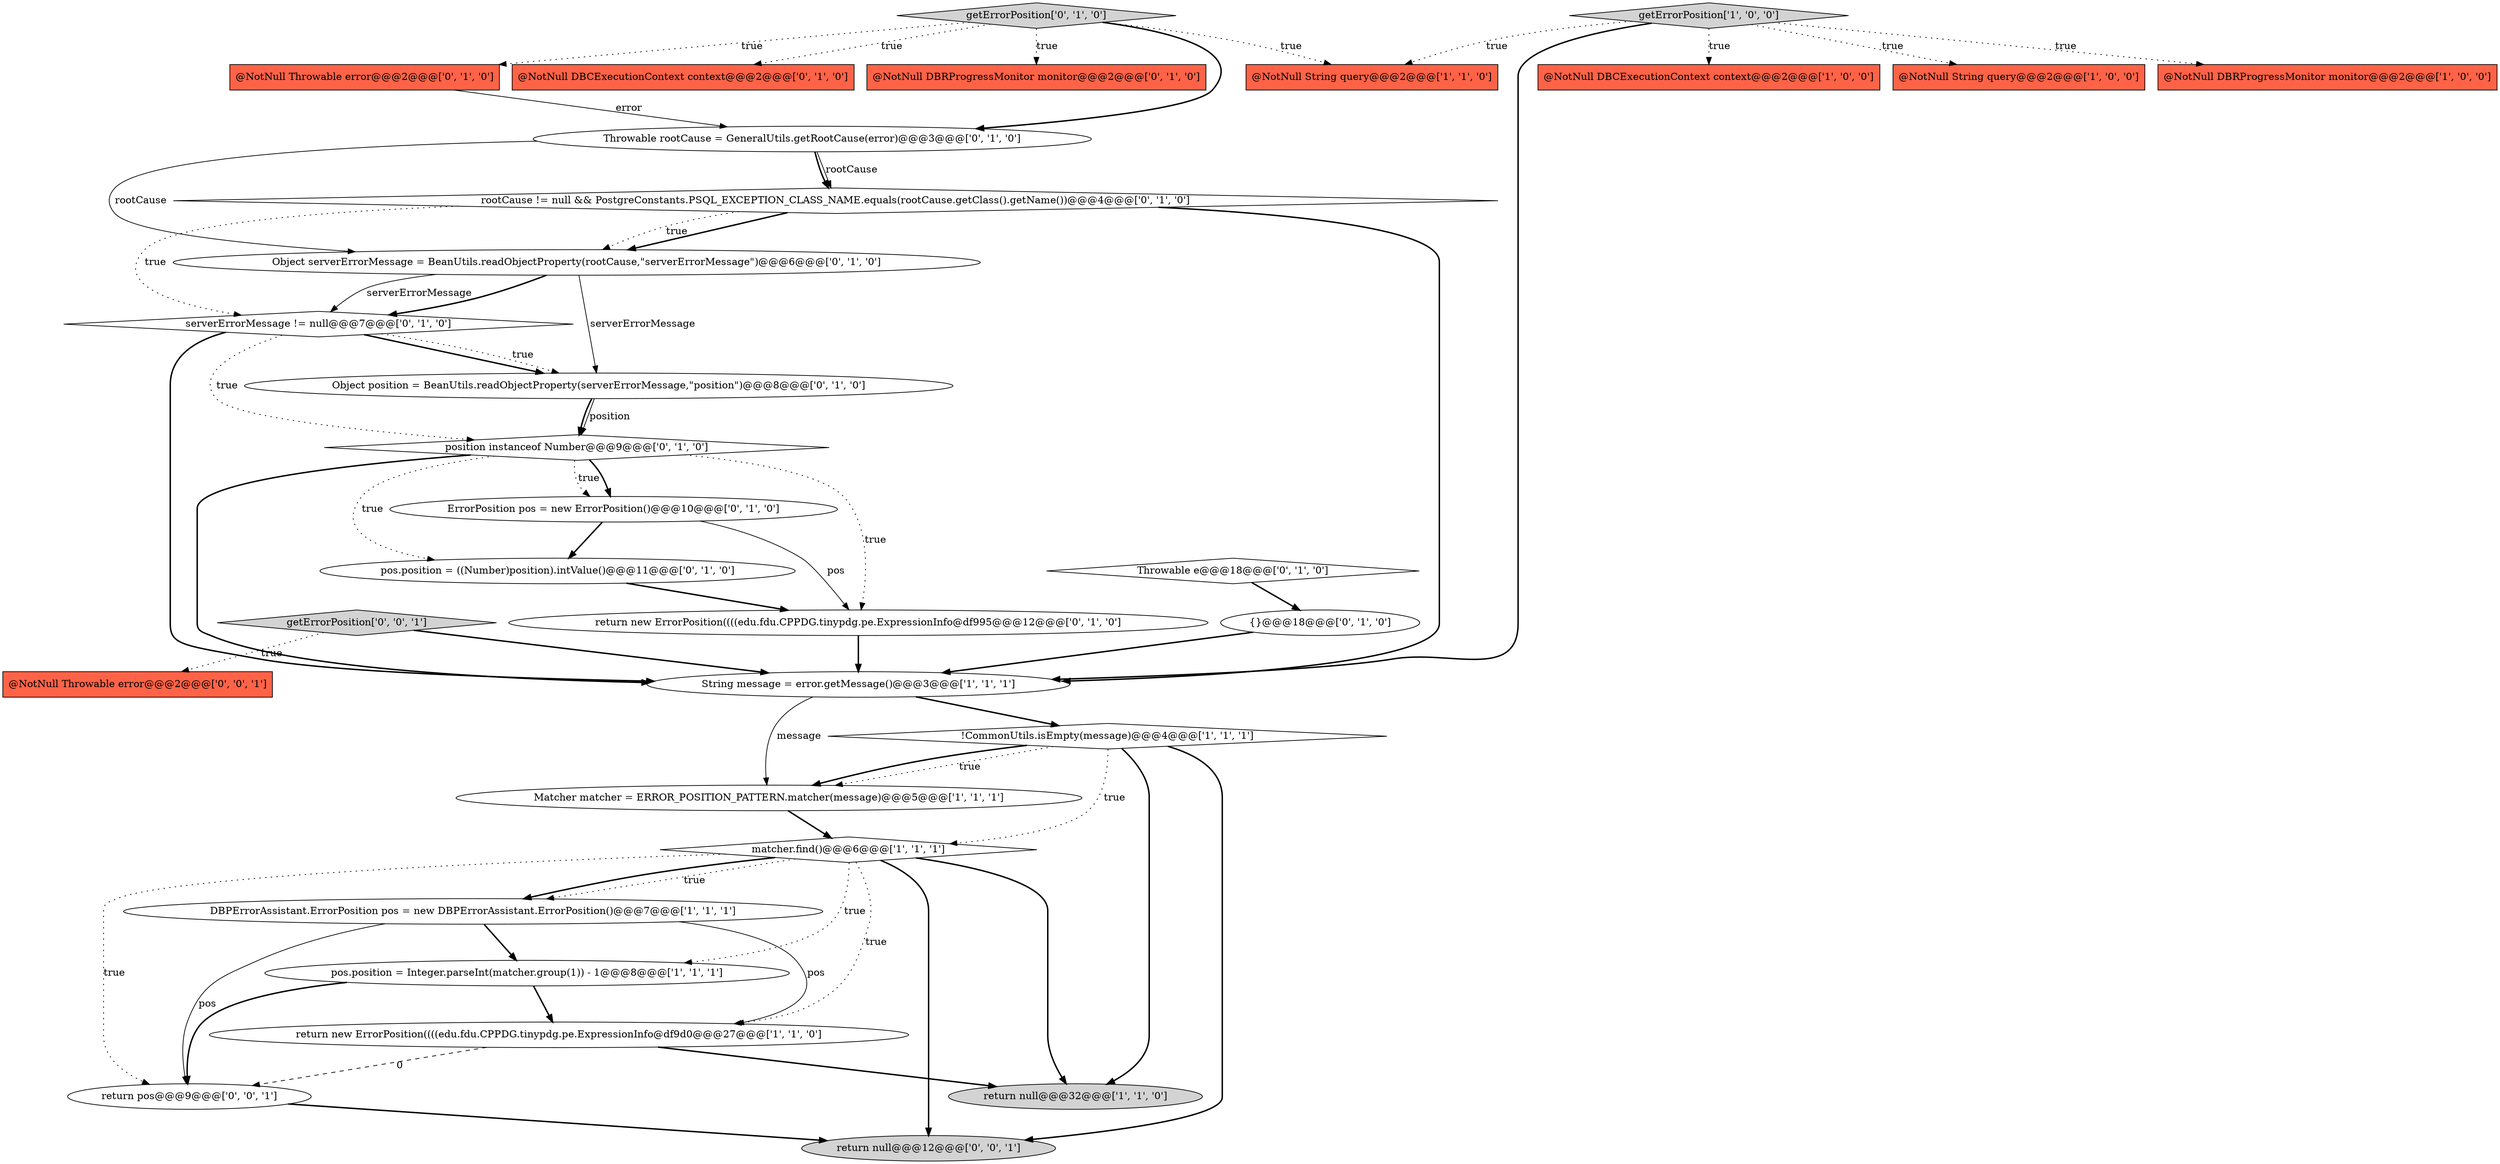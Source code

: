 digraph {
31 [style = filled, label = "return null@@@12@@@['0', '0', '1']", fillcolor = lightgray, shape = ellipse image = "AAA0AAABBB3BBB"];
2 [style = filled, label = "@NotNull DBCExecutionContext context@@@2@@@['1', '0', '0']", fillcolor = tomato, shape = box image = "AAA0AAABBB1BBB"];
30 [style = filled, label = "return pos@@@9@@@['0', '0', '1']", fillcolor = white, shape = ellipse image = "AAA0AAABBB3BBB"];
28 [style = filled, label = "getErrorPosition['0', '0', '1']", fillcolor = lightgray, shape = diamond image = "AAA0AAABBB3BBB"];
7 [style = filled, label = "getErrorPosition['1', '0', '0']", fillcolor = lightgray, shape = diamond image = "AAA0AAABBB1BBB"];
15 [style = filled, label = "Throwable rootCause = GeneralUtils.getRootCause(error)@@@3@@@['0', '1', '0']", fillcolor = white, shape = ellipse image = "AAA1AAABBB2BBB"];
8 [style = filled, label = "@NotNull String query@@@2@@@['1', '1', '0']", fillcolor = tomato, shape = box image = "AAA0AAABBB1BBB"];
21 [style = filled, label = "serverErrorMessage != null@@@7@@@['0', '1', '0']", fillcolor = white, shape = diamond image = "AAA1AAABBB2BBB"];
16 [style = filled, label = "ErrorPosition pos = new ErrorPosition()@@@10@@@['0', '1', '0']", fillcolor = white, shape = ellipse image = "AAA1AAABBB2BBB"];
17 [style = filled, label = "return new ErrorPosition((((edu.fdu.CPPDG.tinypdg.pe.ExpressionInfo@df995@@@12@@@['0', '1', '0']", fillcolor = white, shape = ellipse image = "AAA1AAABBB2BBB"];
13 [style = filled, label = "position instanceof Number@@@9@@@['0', '1', '0']", fillcolor = white, shape = diamond image = "AAA1AAABBB2BBB"];
24 [style = filled, label = "pos.position = ((Number)position).intValue()@@@11@@@['0', '1', '0']", fillcolor = white, shape = ellipse image = "AAA1AAABBB2BBB"];
14 [style = filled, label = "@NotNull Throwable error@@@2@@@['0', '1', '0']", fillcolor = tomato, shape = box image = "AAA0AAABBB2BBB"];
12 [style = filled, label = "return new ErrorPosition((((edu.fdu.CPPDG.tinypdg.pe.ExpressionInfo@df9d0@@@27@@@['1', '1', '0']", fillcolor = white, shape = ellipse image = "AAA0AAABBB1BBB"];
23 [style = filled, label = "{}@@@18@@@['0', '1', '0']", fillcolor = white, shape = ellipse image = "AAA1AAABBB2BBB"];
26 [style = filled, label = "rootCause != null && PostgreConstants.PSQL_EXCEPTION_CLASS_NAME.equals(rootCause.getClass().getName())@@@4@@@['0', '1', '0']", fillcolor = white, shape = diamond image = "AAA1AAABBB2BBB"];
9 [style = filled, label = "pos.position = Integer.parseInt(matcher.group(1)) - 1@@@8@@@['1', '1', '1']", fillcolor = white, shape = ellipse image = "AAA0AAABBB1BBB"];
3 [style = filled, label = "!CommonUtils.isEmpty(message)@@@4@@@['1', '1', '1']", fillcolor = white, shape = diamond image = "AAA0AAABBB1BBB"];
11 [style = filled, label = "String message = error.getMessage()@@@3@@@['1', '1', '1']", fillcolor = white, shape = ellipse image = "AAA0AAABBB1BBB"];
22 [style = filled, label = "Object position = BeanUtils.readObjectProperty(serverErrorMessage,\"position\")@@@8@@@['0', '1', '0']", fillcolor = white, shape = ellipse image = "AAA1AAABBB2BBB"];
25 [style = filled, label = "@NotNull DBCExecutionContext context@@@2@@@['0', '1', '0']", fillcolor = tomato, shape = box image = "AAA0AAABBB2BBB"];
1 [style = filled, label = "DBPErrorAssistant.ErrorPosition pos = new DBPErrorAssistant.ErrorPosition()@@@7@@@['1', '1', '1']", fillcolor = white, shape = ellipse image = "AAA0AAABBB1BBB"];
29 [style = filled, label = "@NotNull Throwable error@@@2@@@['0', '0', '1']", fillcolor = tomato, shape = box image = "AAA0AAABBB3BBB"];
18 [style = filled, label = "Object serverErrorMessage = BeanUtils.readObjectProperty(rootCause,\"serverErrorMessage\")@@@6@@@['0', '1', '0']", fillcolor = white, shape = ellipse image = "AAA1AAABBB2BBB"];
6 [style = filled, label = "@NotNull String query@@@2@@@['1', '0', '0']", fillcolor = tomato, shape = box image = "AAA0AAABBB1BBB"];
20 [style = filled, label = "Throwable e@@@18@@@['0', '1', '0']", fillcolor = white, shape = diamond image = "AAA0AAABBB2BBB"];
19 [style = filled, label = "@NotNull DBRProgressMonitor monitor@@@2@@@['0', '1', '0']", fillcolor = tomato, shape = box image = "AAA0AAABBB2BBB"];
4 [style = filled, label = "Matcher matcher = ERROR_POSITION_PATTERN.matcher(message)@@@5@@@['1', '1', '1']", fillcolor = white, shape = ellipse image = "AAA0AAABBB1BBB"];
0 [style = filled, label = "@NotNull DBRProgressMonitor monitor@@@2@@@['1', '0', '0']", fillcolor = tomato, shape = box image = "AAA0AAABBB1BBB"];
10 [style = filled, label = "return null@@@32@@@['1', '1', '0']", fillcolor = lightgray, shape = ellipse image = "AAA0AAABBB1BBB"];
5 [style = filled, label = "matcher.find()@@@6@@@['1', '1', '1']", fillcolor = white, shape = diamond image = "AAA0AAABBB1BBB"];
27 [style = filled, label = "getErrorPosition['0', '1', '0']", fillcolor = lightgray, shape = diamond image = "AAA0AAABBB2BBB"];
7->2 [style = dotted, label="true"];
21->11 [style = bold, label=""];
11->3 [style = bold, label=""];
3->10 [style = bold, label=""];
20->23 [style = bold, label=""];
16->24 [style = bold, label=""];
15->18 [style = solid, label="rootCause"];
26->18 [style = bold, label=""];
27->14 [style = dotted, label="true"];
1->9 [style = bold, label=""];
21->22 [style = bold, label=""];
26->21 [style = dotted, label="true"];
1->30 [style = solid, label="pos"];
5->9 [style = dotted, label="true"];
7->8 [style = dotted, label="true"];
5->1 [style = bold, label=""];
4->5 [style = bold, label=""];
24->17 [style = bold, label=""];
21->22 [style = dotted, label="true"];
13->16 [style = dotted, label="true"];
16->17 [style = solid, label="pos"];
27->15 [style = bold, label=""];
23->11 [style = bold, label=""];
5->12 [style = dotted, label="true"];
26->18 [style = dotted, label="true"];
13->24 [style = dotted, label="true"];
7->11 [style = bold, label=""];
27->19 [style = dotted, label="true"];
5->10 [style = bold, label=""];
9->30 [style = bold, label=""];
13->17 [style = dotted, label="true"];
1->12 [style = solid, label="pos"];
30->31 [style = bold, label=""];
5->31 [style = bold, label=""];
12->10 [style = bold, label=""];
5->30 [style = dotted, label="true"];
13->11 [style = bold, label=""];
11->4 [style = solid, label="message"];
3->31 [style = bold, label=""];
3->4 [style = dotted, label="true"];
13->16 [style = bold, label=""];
26->11 [style = bold, label=""];
15->26 [style = bold, label=""];
27->8 [style = dotted, label="true"];
14->15 [style = solid, label="error"];
17->11 [style = bold, label=""];
18->21 [style = bold, label=""];
22->13 [style = solid, label="position"];
18->21 [style = solid, label="serverErrorMessage"];
15->26 [style = solid, label="rootCause"];
7->0 [style = dotted, label="true"];
5->1 [style = dotted, label="true"];
27->25 [style = dotted, label="true"];
28->11 [style = bold, label=""];
3->5 [style = dotted, label="true"];
28->29 [style = dotted, label="true"];
3->4 [style = bold, label=""];
22->13 [style = bold, label=""];
18->22 [style = solid, label="serverErrorMessage"];
9->12 [style = bold, label=""];
21->13 [style = dotted, label="true"];
12->30 [style = dashed, label="0"];
7->6 [style = dotted, label="true"];
}
